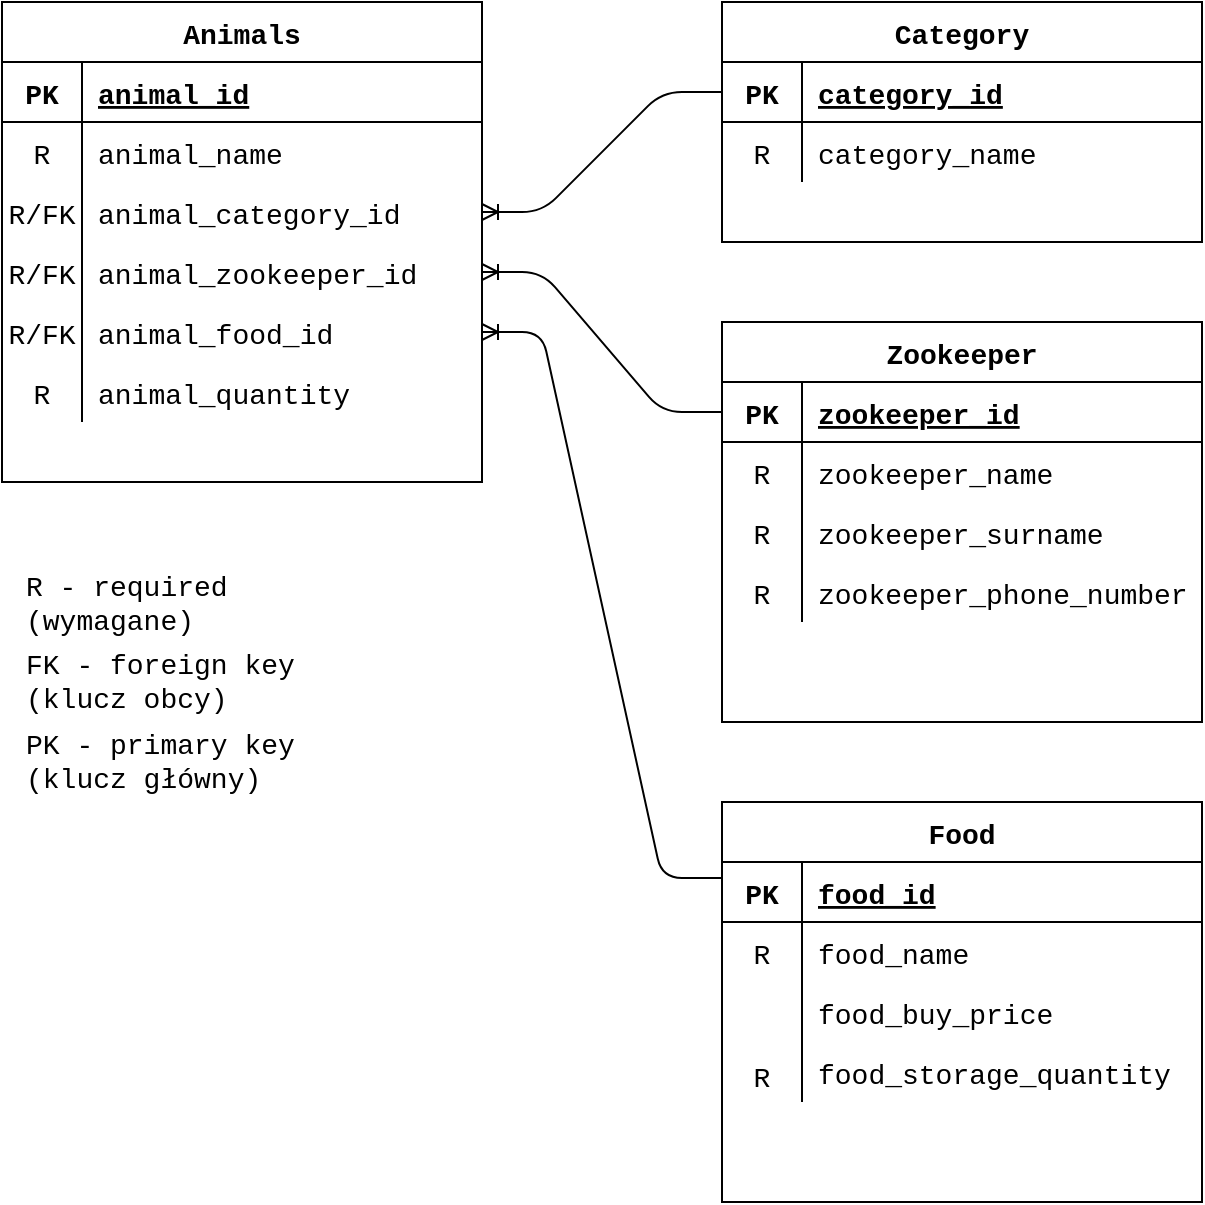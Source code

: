 <mxfile version="14.7.3" type="github">
  <diagram id="sl1sLAIorJPmM6Glef_p" name="Page-1">
    <mxGraphModel dx="1422" dy="791" grid="1" gridSize="10" guides="1" tooltips="1" connect="1" arrows="1" fold="1" page="0" pageScale="1" pageWidth="827" pageHeight="1169" math="0" shadow="0">
      <root>
        <mxCell id="0" />
        <mxCell id="1" parent="0" />
        <mxCell id="H-2fJrms_N8roYaYfMnV-32" value="Zookeeper" style="shape=table;startSize=30;container=1;collapsible=1;childLayout=tableLayout;fixedRows=1;rowLines=0;fontStyle=1;align=center;resizeLast=1;fontFamily=Courier New;fontSize=14;" parent="1" vertex="1">
          <mxGeometry x="360" y="240" width="240" height="200" as="geometry" />
        </mxCell>
        <mxCell id="H-2fJrms_N8roYaYfMnV-33" value="" style="shape=partialRectangle;collapsible=0;dropTarget=0;pointerEvents=0;fillColor=none;top=0;left=0;bottom=1;right=0;points=[[0,0.5],[1,0.5]];portConstraint=eastwest;fontFamily=Courier New;fontSize=14;" parent="H-2fJrms_N8roYaYfMnV-32" vertex="1">
          <mxGeometry y="30" width="240" height="30" as="geometry" />
        </mxCell>
        <mxCell id="H-2fJrms_N8roYaYfMnV-34" value="PK" style="shape=partialRectangle;connectable=0;fillColor=none;top=0;left=0;bottom=0;right=0;fontStyle=1;overflow=hidden;fontFamily=Courier New;fontSize=14;" parent="H-2fJrms_N8roYaYfMnV-33" vertex="1">
          <mxGeometry width="40" height="30" as="geometry" />
        </mxCell>
        <mxCell id="H-2fJrms_N8roYaYfMnV-35" value="zookeeper_id" style="shape=partialRectangle;connectable=0;fillColor=none;top=0;left=0;bottom=0;right=0;align=left;spacingLeft=6;fontStyle=5;overflow=hidden;fontFamily=Courier New;fontSize=14;" parent="H-2fJrms_N8roYaYfMnV-33" vertex="1">
          <mxGeometry x="40" width="200" height="30" as="geometry" />
        </mxCell>
        <mxCell id="H-2fJrms_N8roYaYfMnV-36" value="" style="shape=partialRectangle;collapsible=0;dropTarget=0;pointerEvents=0;fillColor=none;top=0;left=0;bottom=0;right=0;points=[[0,0.5],[1,0.5]];portConstraint=eastwest;fontFamily=Courier New;fontSize=14;" parent="H-2fJrms_N8roYaYfMnV-32" vertex="1">
          <mxGeometry y="60" width="240" height="30" as="geometry" />
        </mxCell>
        <mxCell id="H-2fJrms_N8roYaYfMnV-37" value="R" style="shape=partialRectangle;connectable=0;fillColor=none;top=0;left=0;bottom=0;right=0;editable=1;overflow=hidden;fontFamily=Courier New;fontSize=14;" parent="H-2fJrms_N8roYaYfMnV-36" vertex="1">
          <mxGeometry width="40" height="30" as="geometry" />
        </mxCell>
        <mxCell id="H-2fJrms_N8roYaYfMnV-38" value="zookeeper_name" style="shape=partialRectangle;connectable=0;fillColor=none;top=0;left=0;bottom=0;right=0;align=left;spacingLeft=6;overflow=hidden;fontFamily=Courier New;fontSize=14;" parent="H-2fJrms_N8roYaYfMnV-36" vertex="1">
          <mxGeometry x="40" width="200" height="30" as="geometry" />
        </mxCell>
        <mxCell id="H-2fJrms_N8roYaYfMnV-39" value="" style="shape=partialRectangle;collapsible=0;dropTarget=0;pointerEvents=0;fillColor=none;top=0;left=0;bottom=0;right=0;points=[[0,0.5],[1,0.5]];portConstraint=eastwest;fontFamily=Courier New;fontSize=14;" parent="H-2fJrms_N8roYaYfMnV-32" vertex="1">
          <mxGeometry y="90" width="240" height="30" as="geometry" />
        </mxCell>
        <mxCell id="H-2fJrms_N8roYaYfMnV-40" value="R" style="shape=partialRectangle;connectable=0;fillColor=none;top=0;left=0;bottom=0;right=0;editable=1;overflow=hidden;fontFamily=Courier New;fontSize=14;" parent="H-2fJrms_N8roYaYfMnV-39" vertex="1">
          <mxGeometry width="40" height="30" as="geometry" />
        </mxCell>
        <mxCell id="H-2fJrms_N8roYaYfMnV-41" value="zookeeper_surname" style="shape=partialRectangle;connectable=0;fillColor=none;top=0;left=0;bottom=0;right=0;align=left;spacingLeft=6;overflow=hidden;fontFamily=Courier New;fontSize=14;" parent="H-2fJrms_N8roYaYfMnV-39" vertex="1">
          <mxGeometry x="40" width="200" height="30" as="geometry" />
        </mxCell>
        <mxCell id="H-2fJrms_N8roYaYfMnV-42" value="" style="shape=partialRectangle;collapsible=0;dropTarget=0;pointerEvents=0;fillColor=none;top=0;left=0;bottom=0;right=0;points=[[0,0.5],[1,0.5]];portConstraint=eastwest;fontFamily=Courier New;fontSize=14;" parent="H-2fJrms_N8roYaYfMnV-32" vertex="1">
          <mxGeometry y="120" width="240" height="30" as="geometry" />
        </mxCell>
        <mxCell id="H-2fJrms_N8roYaYfMnV-43" value="R" style="shape=partialRectangle;connectable=0;fillColor=none;top=0;left=0;bottom=0;right=0;editable=1;overflow=hidden;fontFamily=Courier New;fontSize=14;" parent="H-2fJrms_N8roYaYfMnV-42" vertex="1">
          <mxGeometry width="40" height="30" as="geometry" />
        </mxCell>
        <mxCell id="H-2fJrms_N8roYaYfMnV-44" value="zookeeper_phone_number" style="shape=partialRectangle;connectable=0;fillColor=none;top=0;left=0;bottom=0;right=0;align=left;spacingLeft=6;overflow=hidden;fontFamily=Courier New;fontSize=14;" parent="H-2fJrms_N8roYaYfMnV-42" vertex="1">
          <mxGeometry x="40" width="200" height="30" as="geometry" />
        </mxCell>
        <mxCell id="H-2fJrms_N8roYaYfMnV-55" value="Category" style="shape=table;startSize=30;container=1;collapsible=1;childLayout=tableLayout;fixedRows=1;rowLines=0;fontStyle=1;align=center;resizeLast=1;fontFamily=Courier New;fontSize=14;" parent="1" vertex="1">
          <mxGeometry x="360" y="80" width="240" height="120" as="geometry" />
        </mxCell>
        <mxCell id="H-2fJrms_N8roYaYfMnV-56" value="" style="shape=partialRectangle;collapsible=0;dropTarget=0;pointerEvents=0;fillColor=none;top=0;left=0;bottom=1;right=0;points=[[0,0.5],[1,0.5]];portConstraint=eastwest;fontFamily=Courier New;fontSize=14;" parent="H-2fJrms_N8roYaYfMnV-55" vertex="1">
          <mxGeometry y="30" width="240" height="30" as="geometry" />
        </mxCell>
        <mxCell id="H-2fJrms_N8roYaYfMnV-57" value="PK" style="shape=partialRectangle;connectable=0;fillColor=none;top=0;left=0;bottom=0;right=0;fontStyle=1;overflow=hidden;fontFamily=Courier New;fontSize=14;" parent="H-2fJrms_N8roYaYfMnV-56" vertex="1">
          <mxGeometry width="40" height="30" as="geometry" />
        </mxCell>
        <mxCell id="H-2fJrms_N8roYaYfMnV-58" value="category_id" style="shape=partialRectangle;connectable=0;fillColor=none;top=0;left=0;bottom=0;right=0;align=left;spacingLeft=6;fontStyle=5;overflow=hidden;fontFamily=Courier New;fontSize=14;" parent="H-2fJrms_N8roYaYfMnV-56" vertex="1">
          <mxGeometry x="40" width="200" height="30" as="geometry" />
        </mxCell>
        <mxCell id="H-2fJrms_N8roYaYfMnV-59" value="" style="shape=partialRectangle;collapsible=0;dropTarget=0;pointerEvents=0;fillColor=none;top=0;left=0;bottom=0;right=0;points=[[0,0.5],[1,0.5]];portConstraint=eastwest;fontFamily=Courier New;fontSize=14;" parent="H-2fJrms_N8roYaYfMnV-55" vertex="1">
          <mxGeometry y="60" width="240" height="30" as="geometry" />
        </mxCell>
        <mxCell id="H-2fJrms_N8roYaYfMnV-60" value="R" style="shape=partialRectangle;connectable=0;fillColor=none;top=0;left=0;bottom=0;right=0;editable=1;overflow=hidden;fontFamily=Courier New;fontSize=14;" parent="H-2fJrms_N8roYaYfMnV-59" vertex="1">
          <mxGeometry width="40" height="30" as="geometry" />
        </mxCell>
        <mxCell id="H-2fJrms_N8roYaYfMnV-61" value="category_name" style="shape=partialRectangle;connectable=0;fillColor=none;top=0;left=0;bottom=0;right=0;align=left;spacingLeft=6;overflow=hidden;fontFamily=Courier New;fontSize=14;" parent="H-2fJrms_N8roYaYfMnV-59" vertex="1">
          <mxGeometry x="40" width="200" height="30" as="geometry" />
        </mxCell>
        <mxCell id="H-2fJrms_N8roYaYfMnV-68" value="" style="group;fontFamily=Courier New;fontSize=14;" parent="1" vertex="1" connectable="0">
          <mxGeometry x="360" y="480" width="240" height="200" as="geometry" />
        </mxCell>
        <mxCell id="H-2fJrms_N8roYaYfMnV-19" value="Food" style="shape=table;startSize=30;container=1;collapsible=1;childLayout=tableLayout;fixedRows=1;rowLines=0;fontStyle=1;align=center;resizeLast=1;fontFamily=Courier New;fontSize=14;" parent="H-2fJrms_N8roYaYfMnV-68" vertex="1">
          <mxGeometry width="240" height="200" as="geometry" />
        </mxCell>
        <mxCell id="H-2fJrms_N8roYaYfMnV-20" value="" style="shape=partialRectangle;collapsible=0;dropTarget=0;pointerEvents=0;fillColor=none;top=0;left=0;bottom=1;right=0;points=[[0,0.5],[1,0.5]];portConstraint=eastwest;fontFamily=Courier New;fontSize=14;" parent="H-2fJrms_N8roYaYfMnV-19" vertex="1">
          <mxGeometry y="30" width="240" height="30" as="geometry" />
        </mxCell>
        <mxCell id="H-2fJrms_N8roYaYfMnV-21" value="PK" style="shape=partialRectangle;connectable=0;fillColor=none;top=0;left=0;bottom=0;right=0;fontStyle=1;overflow=hidden;fontFamily=Courier New;fontSize=14;" parent="H-2fJrms_N8roYaYfMnV-20" vertex="1">
          <mxGeometry width="40" height="30" as="geometry" />
        </mxCell>
        <mxCell id="H-2fJrms_N8roYaYfMnV-22" value="food_id" style="shape=partialRectangle;connectable=0;fillColor=none;top=0;left=0;bottom=0;right=0;align=left;spacingLeft=6;fontStyle=5;overflow=hidden;fontFamily=Courier New;fontSize=14;" parent="H-2fJrms_N8roYaYfMnV-20" vertex="1">
          <mxGeometry x="40" width="200" height="30" as="geometry" />
        </mxCell>
        <mxCell id="H-2fJrms_N8roYaYfMnV-23" value="" style="shape=partialRectangle;collapsible=0;dropTarget=0;pointerEvents=0;fillColor=none;top=0;left=0;bottom=0;right=0;points=[[0,0.5],[1,0.5]];portConstraint=eastwest;fontFamily=Courier New;fontSize=14;" parent="H-2fJrms_N8roYaYfMnV-19" vertex="1">
          <mxGeometry y="60" width="240" height="30" as="geometry" />
        </mxCell>
        <mxCell id="H-2fJrms_N8roYaYfMnV-24" value="R" style="shape=partialRectangle;connectable=0;fillColor=none;top=0;left=0;bottom=0;right=0;editable=1;overflow=hidden;fontFamily=Courier New;fontSize=14;" parent="H-2fJrms_N8roYaYfMnV-23" vertex="1">
          <mxGeometry width="40" height="30" as="geometry" />
        </mxCell>
        <mxCell id="H-2fJrms_N8roYaYfMnV-25" value="food_name" style="shape=partialRectangle;connectable=0;fillColor=none;top=0;left=0;bottom=0;right=0;align=left;spacingLeft=6;overflow=hidden;fontFamily=Courier New;fontSize=14;" parent="H-2fJrms_N8roYaYfMnV-23" vertex="1">
          <mxGeometry x="40" width="200" height="30" as="geometry" />
        </mxCell>
        <mxCell id="H-2fJrms_N8roYaYfMnV-26" value="" style="shape=partialRectangle;collapsible=0;dropTarget=0;pointerEvents=0;fillColor=none;top=0;left=0;bottom=0;right=0;points=[[0,0.5],[1,0.5]];portConstraint=eastwest;fontFamily=Courier New;fontSize=14;" parent="H-2fJrms_N8roYaYfMnV-19" vertex="1">
          <mxGeometry y="90" width="240" height="30" as="geometry" />
        </mxCell>
        <mxCell id="H-2fJrms_N8roYaYfMnV-27" value="" style="shape=partialRectangle;connectable=0;fillColor=none;top=0;left=0;bottom=0;right=0;editable=1;overflow=hidden;fontFamily=Courier New;fontSize=14;" parent="H-2fJrms_N8roYaYfMnV-26" vertex="1">
          <mxGeometry width="40" height="30" as="geometry" />
        </mxCell>
        <mxCell id="H-2fJrms_N8roYaYfMnV-28" value="food_buy_price" style="shape=partialRectangle;connectable=0;fillColor=none;top=0;left=0;bottom=0;right=0;align=left;spacingLeft=6;overflow=hidden;fontFamily=Courier New;fontSize=14;" parent="H-2fJrms_N8roYaYfMnV-26" vertex="1">
          <mxGeometry x="40" width="200" height="30" as="geometry" />
        </mxCell>
        <mxCell id="H-2fJrms_N8roYaYfMnV-29" value="" style="shape=partialRectangle;collapsible=0;dropTarget=0;pointerEvents=0;fillColor=none;top=0;left=0;bottom=0;right=0;points=[[0,0.5],[1,0.5]];portConstraint=eastwest;fontFamily=Courier New;fontSize=14;" parent="H-2fJrms_N8roYaYfMnV-19" vertex="1">
          <mxGeometry y="120" width="240" height="30" as="geometry" />
        </mxCell>
        <mxCell id="H-2fJrms_N8roYaYfMnV-30" value="" style="shape=partialRectangle;connectable=0;fillColor=none;top=0;left=0;bottom=0;right=0;editable=1;overflow=hidden;fontFamily=Courier New;fontSize=14;" parent="H-2fJrms_N8roYaYfMnV-29" vertex="1">
          <mxGeometry width="40" height="30" as="geometry" />
        </mxCell>
        <mxCell id="H-2fJrms_N8roYaYfMnV-31" value="food_storage_quantity" style="shape=partialRectangle;connectable=0;fillColor=none;top=0;left=0;bottom=0;right=0;align=left;spacingLeft=6;overflow=hidden;fontFamily=Courier New;fontSize=14;" parent="H-2fJrms_N8roYaYfMnV-29" vertex="1">
          <mxGeometry x="40" width="200" height="30" as="geometry" />
        </mxCell>
        <mxCell id="H-2fJrms_N8roYaYfMnV-53" value="R" style="shape=partialRectangle;connectable=0;fillColor=none;top=0;left=0;bottom=0;right=0;editable=1;overflow=hidden;fontFamily=Courier New;fontSize=14;" parent="H-2fJrms_N8roYaYfMnV-68" vertex="1">
          <mxGeometry y="117.5" width="40" height="37.5" as="geometry" />
        </mxCell>
        <mxCell id="H-2fJrms_N8roYaYfMnV-69" value="" style="group;fontFamily=Courier New;fontSize=14;" parent="1" vertex="1" connectable="0">
          <mxGeometry y="80" width="240" height="240" as="geometry" />
        </mxCell>
        <mxCell id="H-2fJrms_N8roYaYfMnV-6" value="Animals" style="shape=table;startSize=30;container=1;collapsible=1;childLayout=tableLayout;fixedRows=1;rowLines=0;fontStyle=1;align=center;resizeLast=1;fontFamily=Courier New;fontSize=14;" parent="H-2fJrms_N8roYaYfMnV-69" vertex="1">
          <mxGeometry width="240.0" height="240" as="geometry" />
        </mxCell>
        <mxCell id="H-2fJrms_N8roYaYfMnV-7" value="" style="shape=partialRectangle;collapsible=0;dropTarget=0;pointerEvents=0;fillColor=none;top=0;left=0;bottom=1;right=0;points=[[0,0.5],[1,0.5]];portConstraint=eastwest;fontFamily=Courier New;fontSize=14;" parent="H-2fJrms_N8roYaYfMnV-6" vertex="1">
          <mxGeometry y="30" width="240.0" height="30" as="geometry" />
        </mxCell>
        <mxCell id="H-2fJrms_N8roYaYfMnV-8" value="PK" style="shape=partialRectangle;connectable=0;fillColor=none;top=0;left=0;bottom=0;right=0;fontStyle=1;overflow=hidden;fontFamily=Courier New;fontSize=14;" parent="H-2fJrms_N8roYaYfMnV-7" vertex="1">
          <mxGeometry width="40" height="30" as="geometry" />
        </mxCell>
        <mxCell id="H-2fJrms_N8roYaYfMnV-9" value="animal_id" style="shape=partialRectangle;connectable=0;fillColor=none;top=0;left=0;bottom=0;right=0;align=left;spacingLeft=6;fontStyle=5;overflow=hidden;fontFamily=Courier New;fontSize=14;" parent="H-2fJrms_N8roYaYfMnV-7" vertex="1">
          <mxGeometry x="40" width="200.0" height="30" as="geometry" />
        </mxCell>
        <mxCell id="H-2fJrms_N8roYaYfMnV-10" value="" style="shape=partialRectangle;collapsible=0;dropTarget=0;pointerEvents=0;fillColor=none;top=0;left=0;bottom=0;right=0;points=[[0,0.5],[1,0.5]];portConstraint=eastwest;fontFamily=Courier New;fontSize=14;" parent="H-2fJrms_N8roYaYfMnV-6" vertex="1">
          <mxGeometry y="60" width="240.0" height="30" as="geometry" />
        </mxCell>
        <mxCell id="H-2fJrms_N8roYaYfMnV-11" value="R" style="shape=partialRectangle;connectable=0;fillColor=none;top=0;left=0;bottom=0;right=0;editable=1;overflow=hidden;fontFamily=Courier New;fontSize=14;" parent="H-2fJrms_N8roYaYfMnV-10" vertex="1">
          <mxGeometry width="40" height="30" as="geometry" />
        </mxCell>
        <mxCell id="H-2fJrms_N8roYaYfMnV-12" value="animal_name" style="shape=partialRectangle;connectable=0;fillColor=none;top=0;left=0;bottom=0;right=0;align=left;spacingLeft=6;overflow=hidden;fontFamily=Courier New;fontSize=14;" parent="H-2fJrms_N8roYaYfMnV-10" vertex="1">
          <mxGeometry x="40" width="200.0" height="30" as="geometry" />
        </mxCell>
        <mxCell id="H-2fJrms_N8roYaYfMnV-13" value="" style="shape=partialRectangle;collapsible=0;dropTarget=0;pointerEvents=0;fillColor=none;top=0;left=0;bottom=0;right=0;points=[[0,0.5],[1,0.5]];portConstraint=eastwest;fontFamily=Courier New;fontSize=14;" parent="H-2fJrms_N8roYaYfMnV-6" vertex="1">
          <mxGeometry y="90" width="240.0" height="30" as="geometry" />
        </mxCell>
        <mxCell id="H-2fJrms_N8roYaYfMnV-14" value="R/FK" style="shape=partialRectangle;connectable=0;fillColor=none;top=0;left=0;bottom=0;right=0;editable=1;overflow=hidden;fontFamily=Courier New;fontSize=14;" parent="H-2fJrms_N8roYaYfMnV-13" vertex="1">
          <mxGeometry width="40" height="30" as="geometry" />
        </mxCell>
        <mxCell id="H-2fJrms_N8roYaYfMnV-15" value="animal_category_id" style="shape=partialRectangle;connectable=0;fillColor=none;top=0;left=0;bottom=0;right=0;align=left;spacingLeft=6;overflow=hidden;fontFamily=Courier New;fontSize=14;" parent="H-2fJrms_N8roYaYfMnV-13" vertex="1">
          <mxGeometry x="40" width="200.0" height="30" as="geometry" />
        </mxCell>
        <mxCell id="H-2fJrms_N8roYaYfMnV-16" value="" style="shape=partialRectangle;collapsible=0;dropTarget=0;pointerEvents=0;fillColor=none;top=0;left=0;bottom=0;right=0;points=[[0,0.5],[1,0.5]];portConstraint=eastwest;fontFamily=Courier New;fontSize=14;" parent="H-2fJrms_N8roYaYfMnV-6" vertex="1">
          <mxGeometry y="120" width="240.0" height="30" as="geometry" />
        </mxCell>
        <mxCell id="H-2fJrms_N8roYaYfMnV-17" value="R/FK" style="shape=partialRectangle;connectable=0;fillColor=none;top=0;left=0;bottom=0;right=0;editable=1;overflow=hidden;fontFamily=Courier New;fontSize=14;" parent="H-2fJrms_N8roYaYfMnV-16" vertex="1">
          <mxGeometry width="40" height="30" as="geometry" />
        </mxCell>
        <mxCell id="H-2fJrms_N8roYaYfMnV-18" value="animal_zookeeper_id" style="shape=partialRectangle;connectable=0;fillColor=none;top=0;left=0;bottom=0;right=0;align=left;spacingLeft=6;overflow=hidden;fontFamily=Courier New;fontSize=14;" parent="H-2fJrms_N8roYaYfMnV-16" vertex="1">
          <mxGeometry x="40" width="200.0" height="30" as="geometry" />
        </mxCell>
        <mxCell id="H-2fJrms_N8roYaYfMnV-81" value="" style="shape=partialRectangle;collapsible=0;dropTarget=0;pointerEvents=0;fillColor=none;top=0;left=0;bottom=0;right=0;points=[[0,0.5],[1,0.5]];portConstraint=eastwest;fontFamily=Courier New;fontSize=14;" parent="H-2fJrms_N8roYaYfMnV-6" vertex="1">
          <mxGeometry y="150" width="240.0" height="30" as="geometry" />
        </mxCell>
        <mxCell id="H-2fJrms_N8roYaYfMnV-82" value="R/FK" style="shape=partialRectangle;connectable=0;fillColor=none;top=0;left=0;bottom=0;right=0;editable=1;overflow=hidden;fontFamily=Courier New;fontSize=14;" parent="H-2fJrms_N8roYaYfMnV-81" vertex="1">
          <mxGeometry width="40" height="30" as="geometry" />
        </mxCell>
        <mxCell id="H-2fJrms_N8roYaYfMnV-83" value="animal_food_id" style="shape=partialRectangle;connectable=0;fillColor=none;top=0;left=0;bottom=0;right=0;align=left;spacingLeft=6;overflow=hidden;fontFamily=Courier New;fontSize=14;" parent="H-2fJrms_N8roYaYfMnV-81" vertex="1">
          <mxGeometry x="40" width="200.0" height="30" as="geometry" />
        </mxCell>
        <mxCell id="H-2fJrms_N8roYaYfMnV-84" value="" style="shape=partialRectangle;collapsible=0;dropTarget=0;pointerEvents=0;fillColor=none;top=0;left=0;bottom=0;right=0;points=[[0,0.5],[1,0.5]];portConstraint=eastwest;fontFamily=Courier New;fontSize=14;" parent="H-2fJrms_N8roYaYfMnV-6" vertex="1">
          <mxGeometry y="180" width="240.0" height="30" as="geometry" />
        </mxCell>
        <mxCell id="H-2fJrms_N8roYaYfMnV-85" value="R" style="shape=partialRectangle;connectable=0;fillColor=none;top=0;left=0;bottom=0;right=0;editable=1;overflow=hidden;fontFamily=Courier New;fontSize=14;" parent="H-2fJrms_N8roYaYfMnV-84" vertex="1">
          <mxGeometry width="40" height="30" as="geometry" />
        </mxCell>
        <mxCell id="H-2fJrms_N8roYaYfMnV-86" value="animal_quantity" style="shape=partialRectangle;connectable=0;fillColor=none;top=0;left=0;bottom=0;right=0;align=left;spacingLeft=6;overflow=hidden;fontFamily=Courier New;fontSize=14;" parent="H-2fJrms_N8roYaYfMnV-84" vertex="1">
          <mxGeometry x="40" width="200.0" height="30" as="geometry" />
        </mxCell>
        <mxCell id="H-2fJrms_N8roYaYfMnV-77" value="" style="edgeStyle=entityRelationEdgeStyle;fontSize=14;html=1;endArrow=ERoneToMany;exitX=0;exitY=0.5;exitDx=0;exitDy=0;fontFamily=Courier New;" parent="1" source="H-2fJrms_N8roYaYfMnV-33" target="H-2fJrms_N8roYaYfMnV-16" edge="1">
          <mxGeometry width="100" height="100" relative="1" as="geometry">
            <mxPoint x="280" y="360" as="sourcePoint" />
            <mxPoint x="280" y="250" as="targetPoint" />
          </mxGeometry>
        </mxCell>
        <mxCell id="H-2fJrms_N8roYaYfMnV-78" value="" style="edgeStyle=entityRelationEdgeStyle;fontSize=14;html=1;endArrow=ERoneToMany;exitX=0;exitY=0.5;exitDx=0;exitDy=0;fontFamily=Courier New;" parent="1" source="H-2fJrms_N8roYaYfMnV-56" target="H-2fJrms_N8roYaYfMnV-13" edge="1">
          <mxGeometry width="100" height="100" relative="1" as="geometry">
            <mxPoint x="310" y="310" as="sourcePoint" />
            <mxPoint x="410" y="210" as="targetPoint" />
          </mxGeometry>
        </mxCell>
        <mxCell id="H-2fJrms_N8roYaYfMnV-80" value="" style="edgeStyle=entityRelationEdgeStyle;fontSize=14;html=1;endArrow=ERoneToMany;exitX=0;exitY=0.267;exitDx=0;exitDy=0;exitPerimeter=0;fontFamily=Courier New;" parent="1" source="H-2fJrms_N8roYaYfMnV-20" target="H-2fJrms_N8roYaYfMnV-81" edge="1">
          <mxGeometry width="100" height="100" relative="1" as="geometry">
            <mxPoint x="320" y="360" as="sourcePoint" />
            <mxPoint x="60" y="250" as="targetPoint" />
          </mxGeometry>
        </mxCell>
        <mxCell id="j7wjAvhCDBgRRpmqPYxo-1" value="&lt;div&gt;R - required&lt;/div&gt;&lt;div&gt;(wymagane)&lt;/div&gt;" style="text;html=1;strokeColor=none;fillColor=none;align=left;verticalAlign=middle;whiteSpace=wrap;rounded=0;fontFamily=Courier New;fontSize=14;spacingLeft=10;" vertex="1" parent="1">
          <mxGeometry y="361" width="240" height="39" as="geometry" />
        </mxCell>
        <mxCell id="j7wjAvhCDBgRRpmqPYxo-2" value="&lt;div&gt;FK - foreign key&lt;/div&gt;&lt;div&gt;(klucz obcy)&lt;br&gt;&lt;/div&gt;" style="text;html=1;strokeColor=none;fillColor=none;align=left;verticalAlign=middle;whiteSpace=wrap;rounded=0;fontFamily=Courier New;fontSize=14;spacingLeft=10;" vertex="1" parent="1">
          <mxGeometry y="400" width="240" height="40" as="geometry" />
        </mxCell>
        <mxCell id="j7wjAvhCDBgRRpmqPYxo-5" value="&lt;div&gt;PK - primary key&lt;/div&gt;&lt;div&gt;(klucz główny)&lt;br&gt;&lt;/div&gt;" style="text;html=1;strokeColor=none;fillColor=none;align=left;verticalAlign=middle;whiteSpace=wrap;rounded=0;fontFamily=Courier New;fontSize=14;spacingLeft=10;" vertex="1" parent="1">
          <mxGeometry y="440" width="240" height="40" as="geometry" />
        </mxCell>
      </root>
    </mxGraphModel>
  </diagram>
</mxfile>
